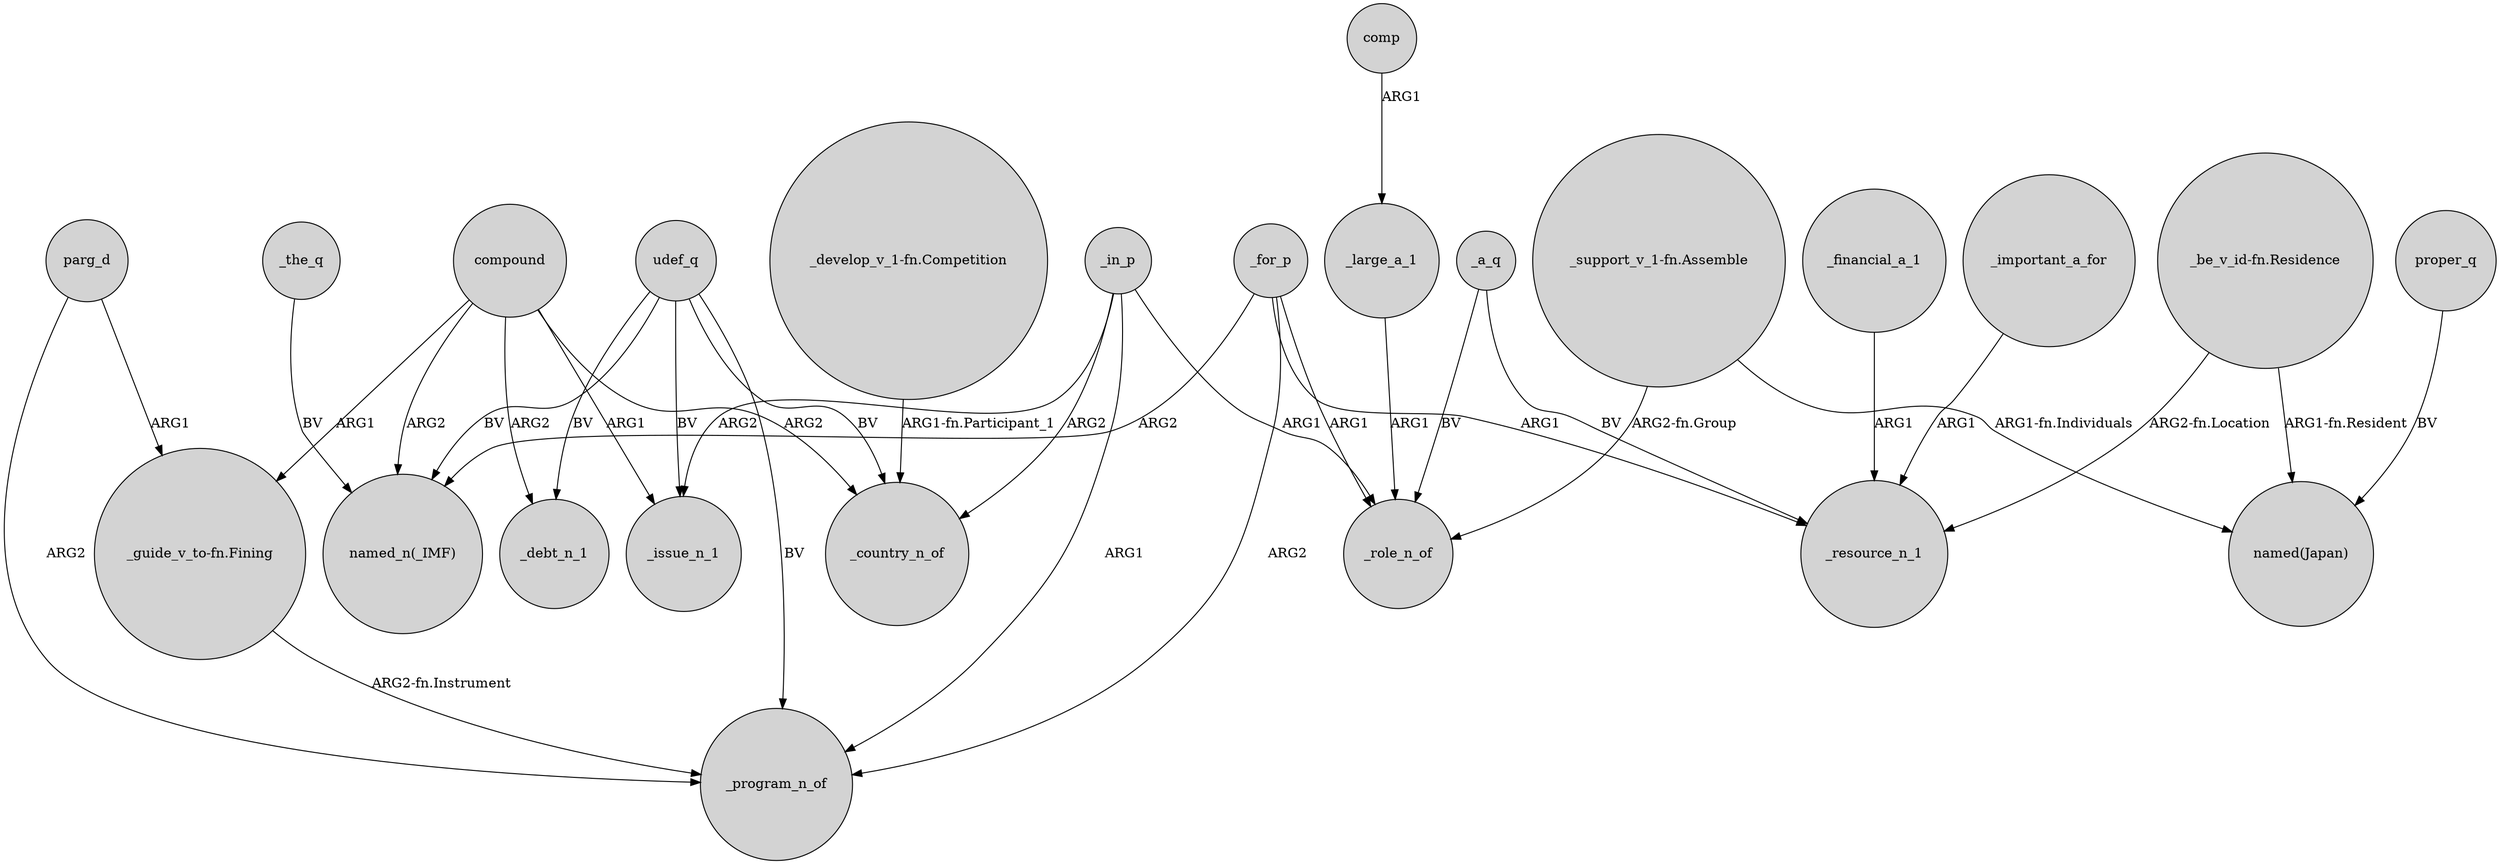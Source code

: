 digraph {
	node [shape=circle style=filled]
	parg_d -> "_guide_v_to-fn.Fining" [label=ARG1]
	comp -> _large_a_1 [label=ARG1]
	_for_p -> "named_n(_IMF)" [label=ARG2]
	_in_p -> _role_n_of [label=ARG1]
	compound -> "named_n(_IMF)" [label=ARG2]
	"_be_v_id-fn.Residence" -> _resource_n_1 [label="ARG2-fn.Location"]
	udef_q -> "named_n(_IMF)" [label=BV]
	"_develop_v_1-fn.Competition" -> _country_n_of [label="ARG1-fn.Participant_1"]
	_in_p -> _program_n_of [label=ARG1]
	_financial_a_1 -> _resource_n_1 [label=ARG1]
	_important_a_for -> _resource_n_1 [label=ARG1]
	udef_q -> _program_n_of [label=BV]
	_for_p -> _role_n_of [label=ARG1]
	_in_p -> _country_n_of [label=ARG2]
	_a_q -> _role_n_of [label=BV]
	udef_q -> _debt_n_1 [label=BV]
	"_be_v_id-fn.Residence" -> "named(Japan)" [label="ARG1-fn.Resident"]
	_for_p -> _resource_n_1 [label=ARG1]
	_for_p -> _program_n_of [label=ARG2]
	proper_q -> "named(Japan)" [label=BV]
	compound -> _country_n_of [label=ARG2]
	compound -> _debt_n_1 [label=ARG2]
	udef_q -> _country_n_of [label=BV]
	_a_q -> _resource_n_1 [label=BV]
	compound -> "_guide_v_to-fn.Fining" [label=ARG1]
	"_support_v_1-fn.Assemble" -> "named(Japan)" [label="ARG1-fn.Individuals"]
	parg_d -> _program_n_of [label=ARG2]
	udef_q -> _issue_n_1 [label=BV]
	_in_p -> _issue_n_1 [label=ARG2]
	"_guide_v_to-fn.Fining" -> _program_n_of [label="ARG2-fn.Instrument"]
	_the_q -> "named_n(_IMF)" [label=BV]
	"_support_v_1-fn.Assemble" -> _role_n_of [label="ARG2-fn.Group"]
	_large_a_1 -> _role_n_of [label=ARG1]
	compound -> _issue_n_1 [label=ARG1]
}
